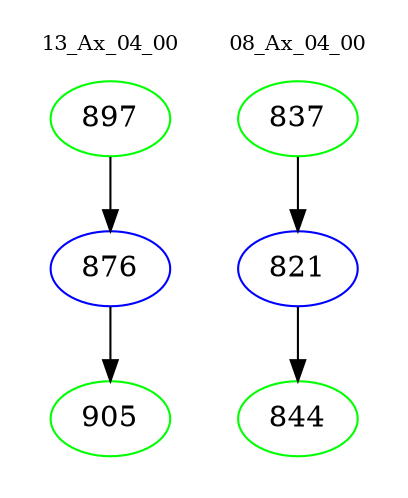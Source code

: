 digraph{
subgraph cluster_0 {
color = white
label = "13_Ax_04_00";
fontsize=10;
T0_897 [label="897", color="green"]
T0_897 -> T0_876 [color="black"]
T0_876 [label="876", color="blue"]
T0_876 -> T0_905 [color="black"]
T0_905 [label="905", color="green"]
}
subgraph cluster_1 {
color = white
label = "08_Ax_04_00";
fontsize=10;
T1_837 [label="837", color="green"]
T1_837 -> T1_821 [color="black"]
T1_821 [label="821", color="blue"]
T1_821 -> T1_844 [color="black"]
T1_844 [label="844", color="green"]
}
}
